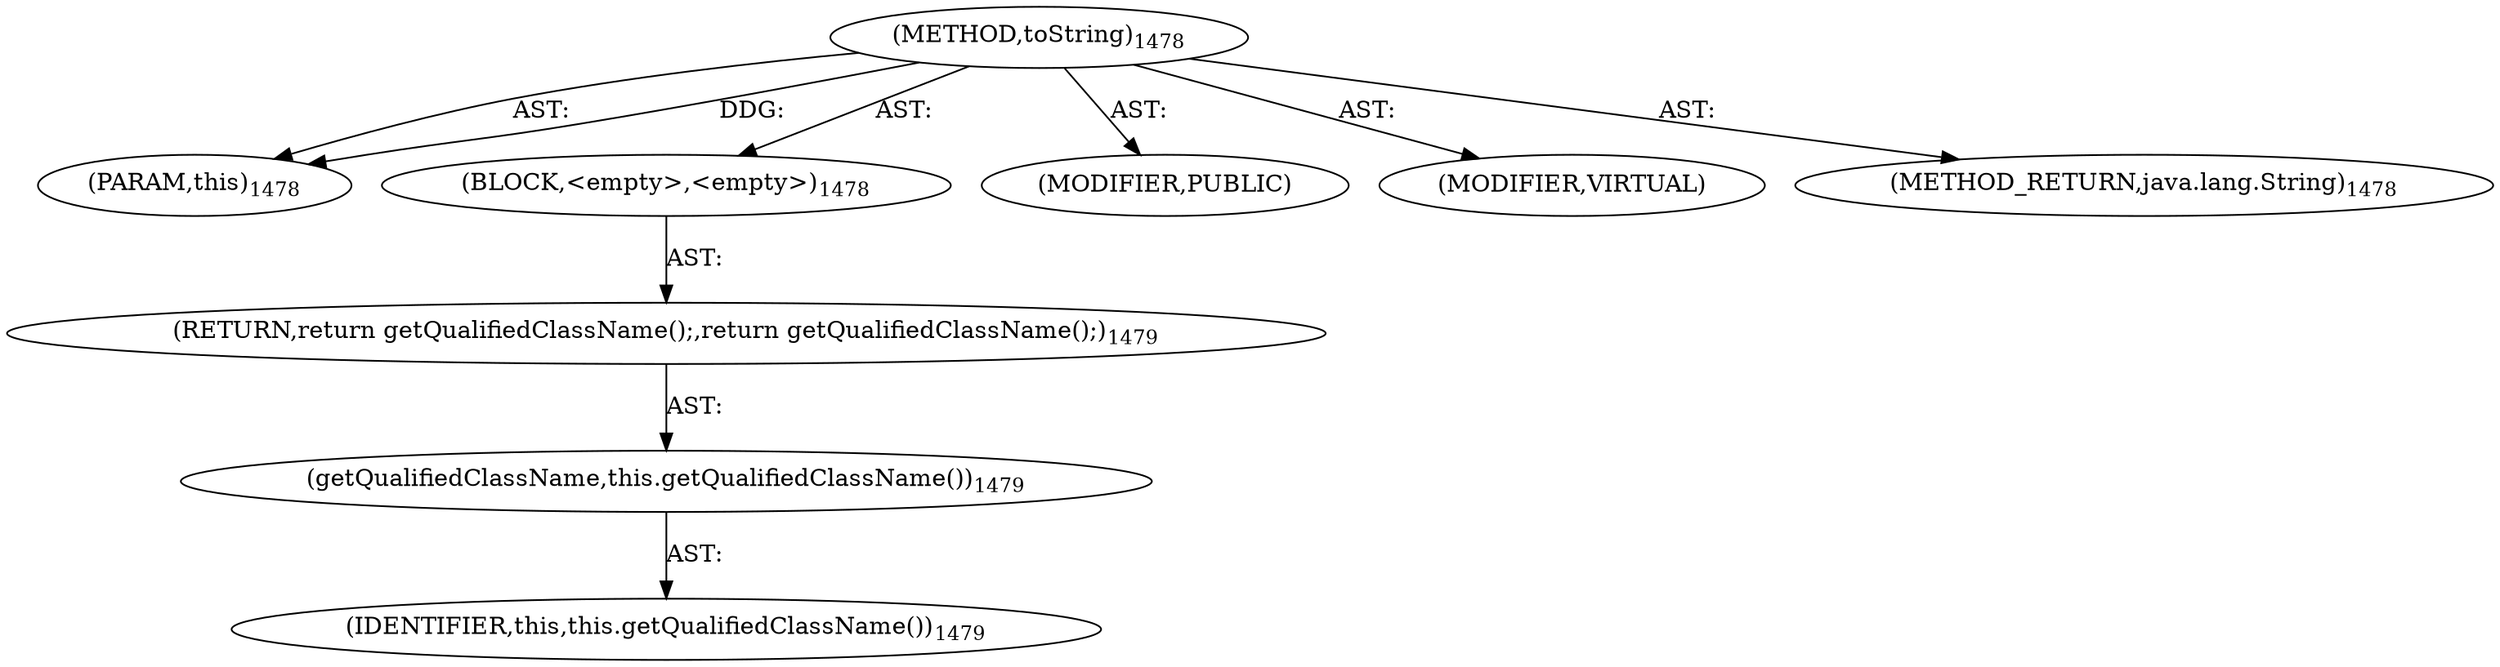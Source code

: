 digraph "toString" {  
"111669149762" [label = <(METHOD,toString)<SUB>1478</SUB>> ]
"115964117023" [label = <(PARAM,this)<SUB>1478</SUB>> ]
"25769803974" [label = <(BLOCK,&lt;empty&gt;,&lt;empty&gt;)<SUB>1478</SUB>> ]
"146028888110" [label = <(RETURN,return getQualifiedClassName();,return getQualifiedClassName();)<SUB>1479</SUB>> ]
"30064772172" [label = <(getQualifiedClassName,this.getQualifiedClassName())<SUB>1479</SUB>> ]
"68719476783" [label = <(IDENTIFIER,this,this.getQualifiedClassName())<SUB>1479</SUB>> ]
"133143986350" [label = <(MODIFIER,PUBLIC)> ]
"133143986351" [label = <(MODIFIER,VIRTUAL)> ]
"128849018946" [label = <(METHOD_RETURN,java.lang.String)<SUB>1478</SUB>> ]
  "111669149762" -> "115964117023"  [ label = "AST: "] 
  "111669149762" -> "25769803974"  [ label = "AST: "] 
  "111669149762" -> "133143986350"  [ label = "AST: "] 
  "111669149762" -> "133143986351"  [ label = "AST: "] 
  "111669149762" -> "128849018946"  [ label = "AST: "] 
  "25769803974" -> "146028888110"  [ label = "AST: "] 
  "146028888110" -> "30064772172"  [ label = "AST: "] 
  "30064772172" -> "68719476783"  [ label = "AST: "] 
  "111669149762" -> "115964117023"  [ label = "DDG: "] 
}
